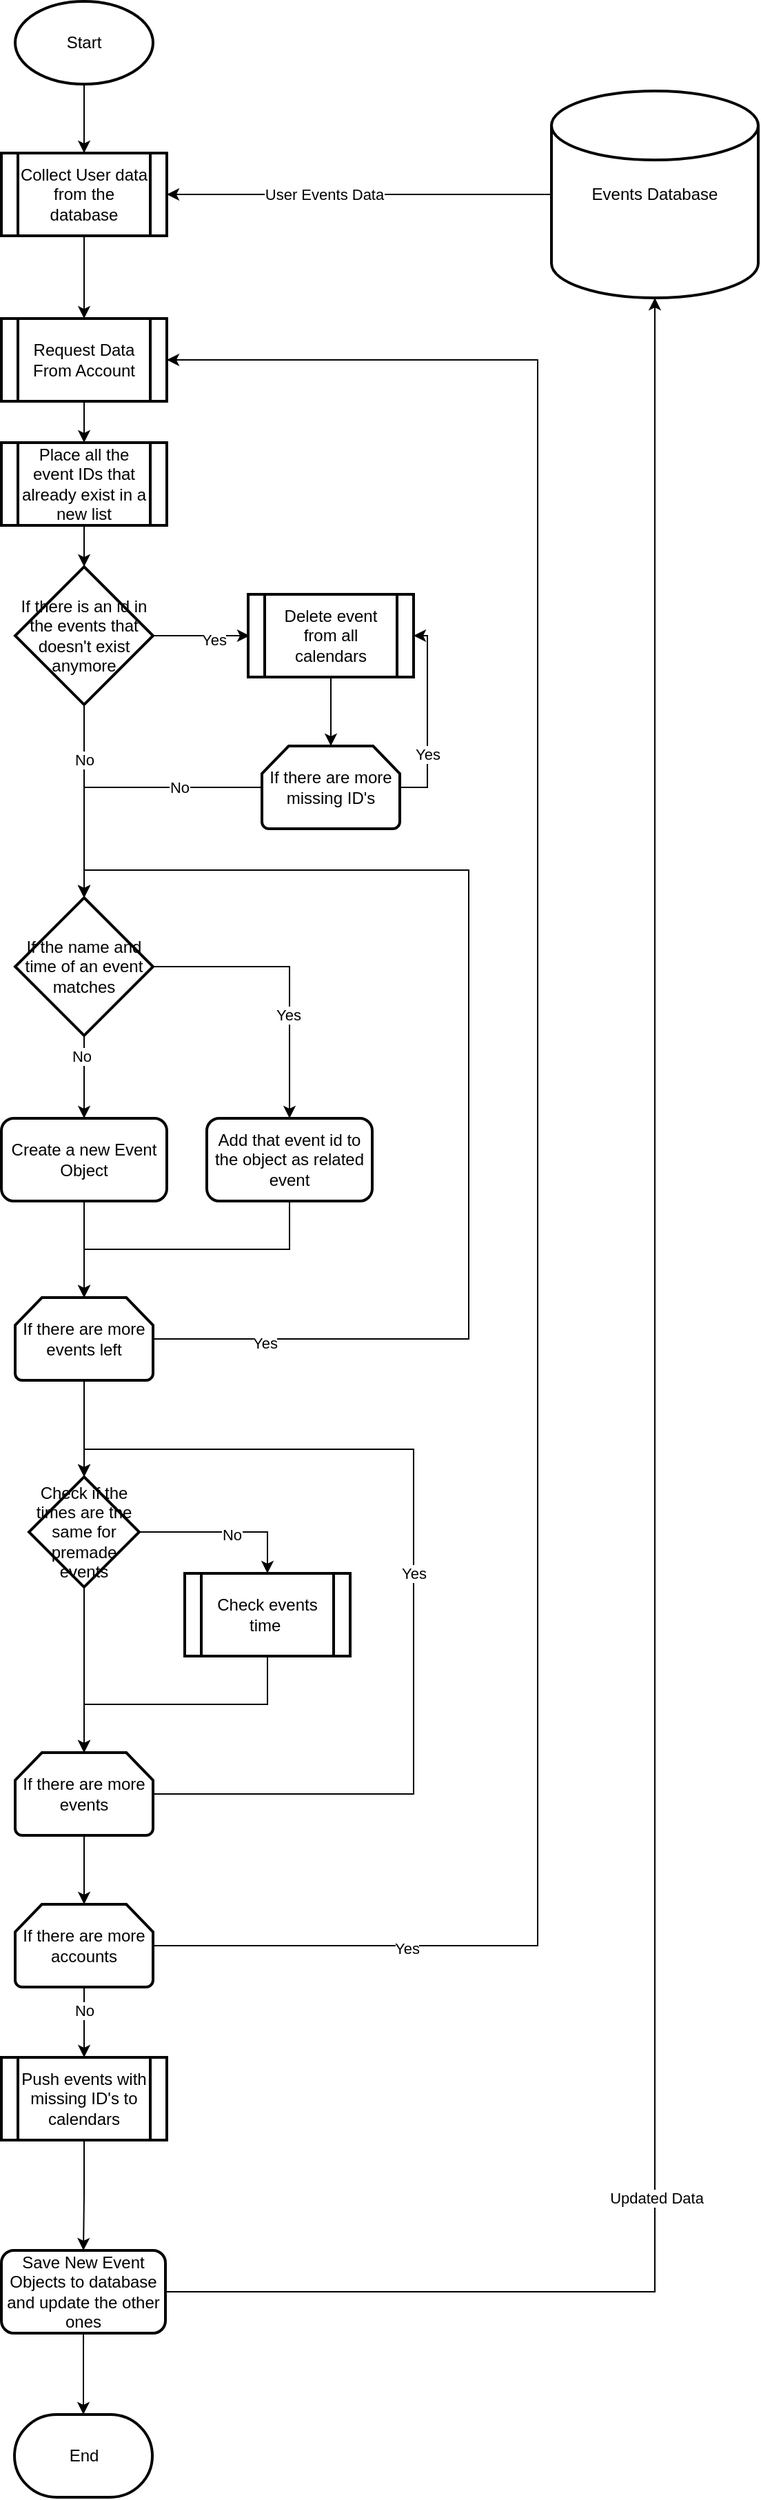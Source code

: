<mxfile version="22.1.16" type="github">
  <diagram id="C5RBs43oDa-KdzZeNtuy" name="Page-1">
    <mxGraphModel dx="891" dy="602" grid="1" gridSize="10" guides="1" tooltips="1" connect="1" arrows="1" fold="1" page="1" pageScale="1" pageWidth="827" pageHeight="1169" math="0" shadow="0">
      <root>
        <mxCell id="WIyWlLk6GJQsqaUBKTNV-0" />
        <mxCell id="WIyWlLk6GJQsqaUBKTNV-1" parent="WIyWlLk6GJQsqaUBKTNV-0" />
        <mxCell id="opi68HAfHCVG0qCcKUOT-120" value="" style="edgeStyle=orthogonalEdgeStyle;rounded=0;orthogonalLoop=1;jettySize=auto;html=1;" edge="1" parent="WIyWlLk6GJQsqaUBKTNV-1" source="opi68HAfHCVG0qCcKUOT-21" target="opi68HAfHCVG0qCcKUOT-119">
          <mxGeometry relative="1" as="geometry" />
        </mxCell>
        <mxCell id="opi68HAfHCVG0qCcKUOT-21" value="Start" style="strokeWidth=2;html=1;shape=mxgraph.flowchart.start_1;whiteSpace=wrap;" vertex="1" parent="WIyWlLk6GJQsqaUBKTNV-1">
          <mxGeometry x="171" y="60" width="100" height="60" as="geometry" />
        </mxCell>
        <mxCell id="opi68HAfHCVG0qCcKUOT-42" value="" style="edgeStyle=orthogonalEdgeStyle;rounded=0;orthogonalLoop=1;jettySize=auto;html=1;" edge="1" parent="WIyWlLk6GJQsqaUBKTNV-1" source="opi68HAfHCVG0qCcKUOT-34" target="opi68HAfHCVG0qCcKUOT-41">
          <mxGeometry relative="1" as="geometry" />
        </mxCell>
        <mxCell id="opi68HAfHCVG0qCcKUOT-34" value="Request Data From Account" style="shape=process;whiteSpace=wrap;html=1;backgroundOutline=1;strokeWidth=2;" vertex="1" parent="WIyWlLk6GJQsqaUBKTNV-1">
          <mxGeometry x="161" y="290" width="120" height="60" as="geometry" />
        </mxCell>
        <mxCell id="opi68HAfHCVG0qCcKUOT-62" value="" style="edgeStyle=orthogonalEdgeStyle;rounded=0;orthogonalLoop=1;jettySize=auto;html=1;" edge="1" parent="WIyWlLk6GJQsqaUBKTNV-1" source="opi68HAfHCVG0qCcKUOT-41" target="opi68HAfHCVG0qCcKUOT-61">
          <mxGeometry relative="1" as="geometry" />
        </mxCell>
        <mxCell id="opi68HAfHCVG0qCcKUOT-41" value="Place all the event IDs that already exist in a new list" style="shape=process;whiteSpace=wrap;html=1;backgroundOutline=1;strokeWidth=2;" vertex="1" parent="WIyWlLk6GJQsqaUBKTNV-1">
          <mxGeometry x="161" y="380" width="120" height="60" as="geometry" />
        </mxCell>
        <mxCell id="opi68HAfHCVG0qCcKUOT-54" value="Add that event id to the object as related event" style="rounded=1;whiteSpace=wrap;html=1;strokeWidth=2;" vertex="1" parent="WIyWlLk6GJQsqaUBKTNV-1">
          <mxGeometry x="310" y="870" width="120" height="60" as="geometry" />
        </mxCell>
        <mxCell id="opi68HAfHCVG0qCcKUOT-58" value="Create a new Event Object" style="rounded=1;whiteSpace=wrap;html=1;strokeWidth=2;" vertex="1" parent="WIyWlLk6GJQsqaUBKTNV-1">
          <mxGeometry x="161" y="870" width="120" height="60" as="geometry" />
        </mxCell>
        <mxCell id="opi68HAfHCVG0qCcKUOT-65" value="No" style="edgeStyle=orthogonalEdgeStyle;rounded=0;orthogonalLoop=1;jettySize=auto;html=1;entryX=0.5;entryY=0;entryDx=0;entryDy=0;entryPerimeter=0;" edge="1" parent="WIyWlLk6GJQsqaUBKTNV-1" source="opi68HAfHCVG0qCcKUOT-61" target="opi68HAfHCVG0qCcKUOT-81">
          <mxGeometry x="-0.429" relative="1" as="geometry">
            <mxPoint x="221" y="660" as="targetPoint" />
            <mxPoint as="offset" />
          </mxGeometry>
        </mxCell>
        <mxCell id="opi68HAfHCVG0qCcKUOT-70" value="" style="edgeStyle=orthogonalEdgeStyle;rounded=0;orthogonalLoop=1;jettySize=auto;html=1;" edge="1" parent="WIyWlLk6GJQsqaUBKTNV-1" source="opi68HAfHCVG0qCcKUOT-61">
          <mxGeometry relative="1" as="geometry">
            <mxPoint x="341" y="520.0" as="targetPoint" />
          </mxGeometry>
        </mxCell>
        <mxCell id="opi68HAfHCVG0qCcKUOT-71" value="Yes" style="edgeLabel;html=1;align=center;verticalAlign=middle;resizable=0;points=[];" vertex="1" connectable="0" parent="opi68HAfHCVG0qCcKUOT-70">
          <mxGeometry x="0.243" y="-2" relative="1" as="geometry">
            <mxPoint as="offset" />
          </mxGeometry>
        </mxCell>
        <mxCell id="opi68HAfHCVG0qCcKUOT-61" value="If there is an id in the events that doesn&#39;t exist anymore" style="strokeWidth=2;html=1;shape=mxgraph.flowchart.decision;whiteSpace=wrap;" vertex="1" parent="WIyWlLk6GJQsqaUBKTNV-1">
          <mxGeometry x="171" y="470" width="100" height="100" as="geometry" />
        </mxCell>
        <mxCell id="opi68HAfHCVG0qCcKUOT-77" value="" style="edgeStyle=orthogonalEdgeStyle;rounded=0;orthogonalLoop=1;jettySize=auto;html=1;" edge="1" parent="WIyWlLk6GJQsqaUBKTNV-1" source="opi68HAfHCVG0qCcKUOT-68" target="opi68HAfHCVG0qCcKUOT-75">
          <mxGeometry relative="1" as="geometry" />
        </mxCell>
        <mxCell id="opi68HAfHCVG0qCcKUOT-68" value="Delete event from all calendars" style="shape=process;whiteSpace=wrap;html=1;backgroundOutline=1;strokeWidth=2;" vertex="1" parent="WIyWlLk6GJQsqaUBKTNV-1">
          <mxGeometry x="340" y="490" width="120" height="60" as="geometry" />
        </mxCell>
        <mxCell id="opi68HAfHCVG0qCcKUOT-76" style="edgeStyle=orthogonalEdgeStyle;rounded=0;orthogonalLoop=1;jettySize=auto;html=1;entryX=1;entryY=0.5;entryDx=0;entryDy=0;exitX=1;exitY=0.5;exitDx=0;exitDy=0;exitPerimeter=0;" edge="1" parent="WIyWlLk6GJQsqaUBKTNV-1" source="opi68HAfHCVG0qCcKUOT-75" target="opi68HAfHCVG0qCcKUOT-68">
          <mxGeometry relative="1" as="geometry" />
        </mxCell>
        <mxCell id="opi68HAfHCVG0qCcKUOT-78" value="Yes" style="edgeLabel;html=1;align=center;verticalAlign=middle;resizable=0;points=[];" vertex="1" connectable="0" parent="opi68HAfHCVG0qCcKUOT-76">
          <mxGeometry x="-0.366" relative="1" as="geometry">
            <mxPoint as="offset" />
          </mxGeometry>
        </mxCell>
        <mxCell id="opi68HAfHCVG0qCcKUOT-79" style="edgeStyle=orthogonalEdgeStyle;rounded=0;orthogonalLoop=1;jettySize=auto;html=1;exitX=0;exitY=0.5;exitDx=0;exitDy=0;exitPerimeter=0;entryX=0.5;entryY=0;entryDx=0;entryDy=0;entryPerimeter=0;" edge="1" parent="WIyWlLk6GJQsqaUBKTNV-1" source="opi68HAfHCVG0qCcKUOT-75" target="opi68HAfHCVG0qCcKUOT-81">
          <mxGeometry relative="1" as="geometry">
            <mxPoint x="221" y="660" as="targetPoint" />
          </mxGeometry>
        </mxCell>
        <mxCell id="opi68HAfHCVG0qCcKUOT-80" value="No" style="edgeLabel;html=1;align=center;verticalAlign=middle;resizable=0;points=[];" vertex="1" connectable="0" parent="opi68HAfHCVG0qCcKUOT-79">
          <mxGeometry x="-0.426" relative="1" as="geometry">
            <mxPoint as="offset" />
          </mxGeometry>
        </mxCell>
        <mxCell id="opi68HAfHCVG0qCcKUOT-75" value="If there are more missing ID&#39;s" style="strokeWidth=2;html=1;shape=mxgraph.flowchart.loop_limit;whiteSpace=wrap;" vertex="1" parent="WIyWlLk6GJQsqaUBKTNV-1">
          <mxGeometry x="350" y="600" width="100" height="60" as="geometry" />
        </mxCell>
        <mxCell id="opi68HAfHCVG0qCcKUOT-82" style="edgeStyle=orthogonalEdgeStyle;rounded=0;orthogonalLoop=1;jettySize=auto;html=1;exitX=1;exitY=0.5;exitDx=0;exitDy=0;exitPerimeter=0;entryX=0.5;entryY=0;entryDx=0;entryDy=0;" edge="1" parent="WIyWlLk6GJQsqaUBKTNV-1" source="opi68HAfHCVG0qCcKUOT-81" target="opi68HAfHCVG0qCcKUOT-54">
          <mxGeometry relative="1" as="geometry" />
        </mxCell>
        <mxCell id="opi68HAfHCVG0qCcKUOT-83" value="Yes" style="edgeLabel;html=1;align=center;verticalAlign=middle;resizable=0;points=[];" vertex="1" connectable="0" parent="opi68HAfHCVG0qCcKUOT-82">
          <mxGeometry x="0.282" y="-1" relative="1" as="geometry">
            <mxPoint as="offset" />
          </mxGeometry>
        </mxCell>
        <mxCell id="opi68HAfHCVG0qCcKUOT-84" style="edgeStyle=orthogonalEdgeStyle;rounded=0;orthogonalLoop=1;jettySize=auto;html=1;exitX=0.5;exitY=1;exitDx=0;exitDy=0;exitPerimeter=0;" edge="1" parent="WIyWlLk6GJQsqaUBKTNV-1" source="opi68HAfHCVG0qCcKUOT-81" target="opi68HAfHCVG0qCcKUOT-58">
          <mxGeometry relative="1" as="geometry" />
        </mxCell>
        <mxCell id="opi68HAfHCVG0qCcKUOT-85" value="No" style="edgeLabel;html=1;align=center;verticalAlign=middle;resizable=0;points=[];" vertex="1" connectable="0" parent="opi68HAfHCVG0qCcKUOT-84">
          <mxGeometry x="-0.511" y="-2" relative="1" as="geometry">
            <mxPoint as="offset" />
          </mxGeometry>
        </mxCell>
        <mxCell id="opi68HAfHCVG0qCcKUOT-81" value="If the name and time of an event matches" style="strokeWidth=2;html=1;shape=mxgraph.flowchart.decision;whiteSpace=wrap;" vertex="1" parent="WIyWlLk6GJQsqaUBKTNV-1">
          <mxGeometry x="171" y="710" width="100" height="100" as="geometry" />
        </mxCell>
        <mxCell id="opi68HAfHCVG0qCcKUOT-95" value="" style="edgeStyle=orthogonalEdgeStyle;rounded=0;orthogonalLoop=1;jettySize=auto;html=1;" edge="1" parent="WIyWlLk6GJQsqaUBKTNV-1" source="opi68HAfHCVG0qCcKUOT-86" target="opi68HAfHCVG0qCcKUOT-94">
          <mxGeometry relative="1" as="geometry" />
        </mxCell>
        <mxCell id="opi68HAfHCVG0qCcKUOT-86" value="If there are more events left" style="strokeWidth=2;html=1;shape=mxgraph.flowchart.loop_limit;whiteSpace=wrap;" vertex="1" parent="WIyWlLk6GJQsqaUBKTNV-1">
          <mxGeometry x="171" y="1000" width="100" height="60" as="geometry" />
        </mxCell>
        <mxCell id="opi68HAfHCVG0qCcKUOT-88" style="edgeStyle=orthogonalEdgeStyle;rounded=0;orthogonalLoop=1;jettySize=auto;html=1;exitX=0.5;exitY=1;exitDx=0;exitDy=0;entryX=0.5;entryY=0;entryDx=0;entryDy=0;entryPerimeter=0;" edge="1" parent="WIyWlLk6GJQsqaUBKTNV-1" source="opi68HAfHCVG0qCcKUOT-58" target="opi68HAfHCVG0qCcKUOT-86">
          <mxGeometry relative="1" as="geometry" />
        </mxCell>
        <mxCell id="opi68HAfHCVG0qCcKUOT-89" style="edgeStyle=orthogonalEdgeStyle;rounded=0;orthogonalLoop=1;jettySize=auto;html=1;exitX=0.5;exitY=1;exitDx=0;exitDy=0;entryX=0.5;entryY=0;entryDx=0;entryDy=0;entryPerimeter=0;" edge="1" parent="WIyWlLk6GJQsqaUBKTNV-1" source="opi68HAfHCVG0qCcKUOT-54" target="opi68HAfHCVG0qCcKUOT-86">
          <mxGeometry relative="1" as="geometry" />
        </mxCell>
        <mxCell id="opi68HAfHCVG0qCcKUOT-92" style="edgeStyle=orthogonalEdgeStyle;rounded=0;orthogonalLoop=1;jettySize=auto;html=1;exitX=1;exitY=0.5;exitDx=0;exitDy=0;exitPerimeter=0;entryX=0.5;entryY=0;entryDx=0;entryDy=0;entryPerimeter=0;" edge="1" parent="WIyWlLk6GJQsqaUBKTNV-1" source="opi68HAfHCVG0qCcKUOT-86" target="opi68HAfHCVG0qCcKUOT-81">
          <mxGeometry relative="1" as="geometry">
            <Array as="points">
              <mxPoint x="500" y="1030" />
              <mxPoint x="500" y="690" />
              <mxPoint x="221" y="690" />
            </Array>
          </mxGeometry>
        </mxCell>
        <mxCell id="opi68HAfHCVG0qCcKUOT-93" value="Yes" style="edgeLabel;html=1;align=center;verticalAlign=middle;resizable=0;points=[];" vertex="1" connectable="0" parent="opi68HAfHCVG0qCcKUOT-92">
          <mxGeometry x="-0.814" y="-3" relative="1" as="geometry">
            <mxPoint as="offset" />
          </mxGeometry>
        </mxCell>
        <mxCell id="opi68HAfHCVG0qCcKUOT-97" value="" style="edgeStyle=orthogonalEdgeStyle;rounded=0;orthogonalLoop=1;jettySize=auto;html=1;" edge="1" parent="WIyWlLk6GJQsqaUBKTNV-1" source="opi68HAfHCVG0qCcKUOT-94" target="opi68HAfHCVG0qCcKUOT-96">
          <mxGeometry relative="1" as="geometry">
            <Array as="points">
              <mxPoint x="354" y="1170" />
            </Array>
          </mxGeometry>
        </mxCell>
        <mxCell id="opi68HAfHCVG0qCcKUOT-98" value="No" style="edgeLabel;html=1;align=center;verticalAlign=middle;resizable=0;points=[];" vertex="1" connectable="0" parent="opi68HAfHCVG0qCcKUOT-97">
          <mxGeometry x="0.085" y="-2" relative="1" as="geometry">
            <mxPoint as="offset" />
          </mxGeometry>
        </mxCell>
        <mxCell id="opi68HAfHCVG0qCcKUOT-94" value="Check if the times are the same for premade events" style="rhombus;whiteSpace=wrap;html=1;strokeWidth=2;" vertex="1" parent="WIyWlLk6GJQsqaUBKTNV-1">
          <mxGeometry x="181" y="1130" width="80" height="80" as="geometry" />
        </mxCell>
        <mxCell id="opi68HAfHCVG0qCcKUOT-96" value="Check events time&amp;nbsp;" style="shape=process;whiteSpace=wrap;html=1;backgroundOutline=1;strokeWidth=2;" vertex="1" parent="WIyWlLk6GJQsqaUBKTNV-1">
          <mxGeometry x="294" y="1200" width="120" height="60" as="geometry" />
        </mxCell>
        <mxCell id="opi68HAfHCVG0qCcKUOT-105" value="Yes" style="edgeStyle=orthogonalEdgeStyle;rounded=0;orthogonalLoop=1;jettySize=auto;html=1;exitX=1;exitY=0.5;exitDx=0;exitDy=0;exitPerimeter=0;entryX=0.5;entryY=0;entryDx=0;entryDy=0;" edge="1" parent="WIyWlLk6GJQsqaUBKTNV-1" source="opi68HAfHCVG0qCcKUOT-102" target="opi68HAfHCVG0qCcKUOT-94">
          <mxGeometry relative="1" as="geometry">
            <Array as="points">
              <mxPoint x="460" y="1360" />
              <mxPoint x="460" y="1110" />
              <mxPoint x="221" y="1110" />
            </Array>
          </mxGeometry>
        </mxCell>
        <mxCell id="opi68HAfHCVG0qCcKUOT-102" value="If there are more events" style="strokeWidth=2;html=1;shape=mxgraph.flowchart.loop_limit;whiteSpace=wrap;" vertex="1" parent="WIyWlLk6GJQsqaUBKTNV-1">
          <mxGeometry x="171" y="1330" width="100" height="60" as="geometry" />
        </mxCell>
        <mxCell id="opi68HAfHCVG0qCcKUOT-103" style="edgeStyle=orthogonalEdgeStyle;rounded=0;orthogonalLoop=1;jettySize=auto;html=1;exitX=0.5;exitY=1;exitDx=0;exitDy=0;entryX=0.5;entryY=0;entryDx=0;entryDy=0;entryPerimeter=0;" edge="1" parent="WIyWlLk6GJQsqaUBKTNV-1" source="opi68HAfHCVG0qCcKUOT-96" target="opi68HAfHCVG0qCcKUOT-102">
          <mxGeometry relative="1" as="geometry" />
        </mxCell>
        <mxCell id="opi68HAfHCVG0qCcKUOT-104" style="edgeStyle=orthogonalEdgeStyle;rounded=0;orthogonalLoop=1;jettySize=auto;html=1;exitX=0.5;exitY=1;exitDx=0;exitDy=0;entryX=0.5;entryY=0;entryDx=0;entryDy=0;entryPerimeter=0;" edge="1" parent="WIyWlLk6GJQsqaUBKTNV-1" source="opi68HAfHCVG0qCcKUOT-94" target="opi68HAfHCVG0qCcKUOT-102">
          <mxGeometry relative="1" as="geometry" />
        </mxCell>
        <mxCell id="opi68HAfHCVG0qCcKUOT-110" value="" style="edgeStyle=orthogonalEdgeStyle;rounded=0;orthogonalLoop=1;jettySize=auto;html=1;" edge="1" parent="WIyWlLk6GJQsqaUBKTNV-1" source="opi68HAfHCVG0qCcKUOT-107" target="opi68HAfHCVG0qCcKUOT-109">
          <mxGeometry relative="1" as="geometry" />
        </mxCell>
        <mxCell id="opi68HAfHCVG0qCcKUOT-107" value="Push events with missing ID&#39;s to calendars" style="shape=process;whiteSpace=wrap;html=1;backgroundOutline=1;strokeWidth=2;" vertex="1" parent="WIyWlLk6GJQsqaUBKTNV-1">
          <mxGeometry x="161" y="1551" width="120" height="60" as="geometry" />
        </mxCell>
        <mxCell id="opi68HAfHCVG0qCcKUOT-131" value="" style="edgeStyle=orthogonalEdgeStyle;rounded=0;orthogonalLoop=1;jettySize=auto;html=1;" edge="1" parent="WIyWlLk6GJQsqaUBKTNV-1" source="opi68HAfHCVG0qCcKUOT-109" target="opi68HAfHCVG0qCcKUOT-130">
          <mxGeometry relative="1" as="geometry" />
        </mxCell>
        <mxCell id="opi68HAfHCVG0qCcKUOT-109" value="Save New Event Objects to database and update the other ones" style="rounded=1;whiteSpace=wrap;html=1;strokeWidth=2;" vertex="1" parent="WIyWlLk6GJQsqaUBKTNV-1">
          <mxGeometry x="161" y="1691" width="119" height="60" as="geometry" />
        </mxCell>
        <mxCell id="opi68HAfHCVG0qCcKUOT-128" style="edgeStyle=orthogonalEdgeStyle;rounded=0;orthogonalLoop=1;jettySize=auto;html=1;exitX=0;exitY=0.5;exitDx=0;exitDy=0;exitPerimeter=0;entryX=1;entryY=0.5;entryDx=0;entryDy=0;" edge="1" parent="WIyWlLk6GJQsqaUBKTNV-1" source="opi68HAfHCVG0qCcKUOT-111" target="opi68HAfHCVG0qCcKUOT-119">
          <mxGeometry relative="1" as="geometry" />
        </mxCell>
        <mxCell id="opi68HAfHCVG0qCcKUOT-129" value="User Events Data" style="edgeLabel;html=1;align=center;verticalAlign=middle;resizable=0;points=[];" vertex="1" connectable="0" parent="opi68HAfHCVG0qCcKUOT-128">
          <mxGeometry x="0.182" relative="1" as="geometry">
            <mxPoint as="offset" />
          </mxGeometry>
        </mxCell>
        <mxCell id="opi68HAfHCVG0qCcKUOT-111" value="Events Database" style="strokeWidth=2;html=1;shape=mxgraph.flowchart.database;whiteSpace=wrap;" vertex="1" parent="WIyWlLk6GJQsqaUBKTNV-1">
          <mxGeometry x="560" y="125" width="150" height="150" as="geometry" />
        </mxCell>
        <mxCell id="opi68HAfHCVG0qCcKUOT-112" style="edgeStyle=orthogonalEdgeStyle;rounded=0;orthogonalLoop=1;jettySize=auto;html=1;exitX=1;exitY=0.5;exitDx=0;exitDy=0;entryX=0.5;entryY=1;entryDx=0;entryDy=0;entryPerimeter=0;" edge="1" parent="WIyWlLk6GJQsqaUBKTNV-1" source="opi68HAfHCVG0qCcKUOT-109" target="opi68HAfHCVG0qCcKUOT-111">
          <mxGeometry relative="1" as="geometry" />
        </mxCell>
        <mxCell id="opi68HAfHCVG0qCcKUOT-113" value="Updated Data" style="edgeLabel;html=1;align=center;verticalAlign=middle;resizable=0;points=[];" vertex="1" connectable="0" parent="opi68HAfHCVG0qCcKUOT-112">
          <mxGeometry x="-0.53" y="-1" relative="1" as="geometry">
            <mxPoint as="offset" />
          </mxGeometry>
        </mxCell>
        <mxCell id="opi68HAfHCVG0qCcKUOT-121" style="edgeStyle=orthogonalEdgeStyle;rounded=0;orthogonalLoop=1;jettySize=auto;html=1;exitX=0.5;exitY=1;exitDx=0;exitDy=0;entryX=0.5;entryY=0;entryDx=0;entryDy=0;" edge="1" parent="WIyWlLk6GJQsqaUBKTNV-1" source="opi68HAfHCVG0qCcKUOT-119" target="opi68HAfHCVG0qCcKUOT-34">
          <mxGeometry relative="1" as="geometry" />
        </mxCell>
        <mxCell id="opi68HAfHCVG0qCcKUOT-119" value="Collect User data from the database" style="shape=process;whiteSpace=wrap;html=1;backgroundOutline=1;strokeWidth=2;" vertex="1" parent="WIyWlLk6GJQsqaUBKTNV-1">
          <mxGeometry x="161" y="170" width="120" height="60" as="geometry" />
        </mxCell>
        <mxCell id="opi68HAfHCVG0qCcKUOT-124" style="edgeStyle=orthogonalEdgeStyle;rounded=0;orthogonalLoop=1;jettySize=auto;html=1;exitX=1;exitY=0.5;exitDx=0;exitDy=0;exitPerimeter=0;entryX=1;entryY=0.5;entryDx=0;entryDy=0;" edge="1" parent="WIyWlLk6GJQsqaUBKTNV-1" source="opi68HAfHCVG0qCcKUOT-122" target="opi68HAfHCVG0qCcKUOT-34">
          <mxGeometry relative="1" as="geometry">
            <Array as="points">
              <mxPoint x="550" y="1470" />
              <mxPoint x="550" y="320" />
            </Array>
          </mxGeometry>
        </mxCell>
        <mxCell id="opi68HAfHCVG0qCcKUOT-125" value="Yes" style="edgeLabel;html=1;align=center;verticalAlign=middle;resizable=0;points=[];" vertex="1" connectable="0" parent="opi68HAfHCVG0qCcKUOT-124">
          <mxGeometry x="-0.784" y="-2" relative="1" as="geometry">
            <mxPoint as="offset" />
          </mxGeometry>
        </mxCell>
        <mxCell id="opi68HAfHCVG0qCcKUOT-126" style="edgeStyle=orthogonalEdgeStyle;rounded=0;orthogonalLoop=1;jettySize=auto;html=1;entryX=0.5;entryY=0;entryDx=0;entryDy=0;" edge="1" parent="WIyWlLk6GJQsqaUBKTNV-1" source="opi68HAfHCVG0qCcKUOT-122" target="opi68HAfHCVG0qCcKUOT-107">
          <mxGeometry relative="1" as="geometry" />
        </mxCell>
        <mxCell id="opi68HAfHCVG0qCcKUOT-127" value="No" style="edgeLabel;html=1;align=center;verticalAlign=middle;resizable=0;points=[];" vertex="1" connectable="0" parent="opi68HAfHCVG0qCcKUOT-126">
          <mxGeometry x="-0.334" relative="1" as="geometry">
            <mxPoint as="offset" />
          </mxGeometry>
        </mxCell>
        <mxCell id="opi68HAfHCVG0qCcKUOT-122" value="If there are more accounts" style="strokeWidth=2;html=1;shape=mxgraph.flowchart.loop_limit;whiteSpace=wrap;" vertex="1" parent="WIyWlLk6GJQsqaUBKTNV-1">
          <mxGeometry x="171" y="1440" width="100" height="60" as="geometry" />
        </mxCell>
        <mxCell id="opi68HAfHCVG0qCcKUOT-123" style="edgeStyle=orthogonalEdgeStyle;rounded=0;orthogonalLoop=1;jettySize=auto;html=1;exitX=0.5;exitY=1;exitDx=0;exitDy=0;exitPerimeter=0;entryX=0.5;entryY=0;entryDx=0;entryDy=0;entryPerimeter=0;" edge="1" parent="WIyWlLk6GJQsqaUBKTNV-1" source="opi68HAfHCVG0qCcKUOT-102" target="opi68HAfHCVG0qCcKUOT-122">
          <mxGeometry relative="1" as="geometry" />
        </mxCell>
        <mxCell id="opi68HAfHCVG0qCcKUOT-130" value="End" style="strokeWidth=2;html=1;shape=mxgraph.flowchart.terminator;whiteSpace=wrap;" vertex="1" parent="WIyWlLk6GJQsqaUBKTNV-1">
          <mxGeometry x="170.5" y="1810" width="100" height="60" as="geometry" />
        </mxCell>
      </root>
    </mxGraphModel>
  </diagram>
</mxfile>
